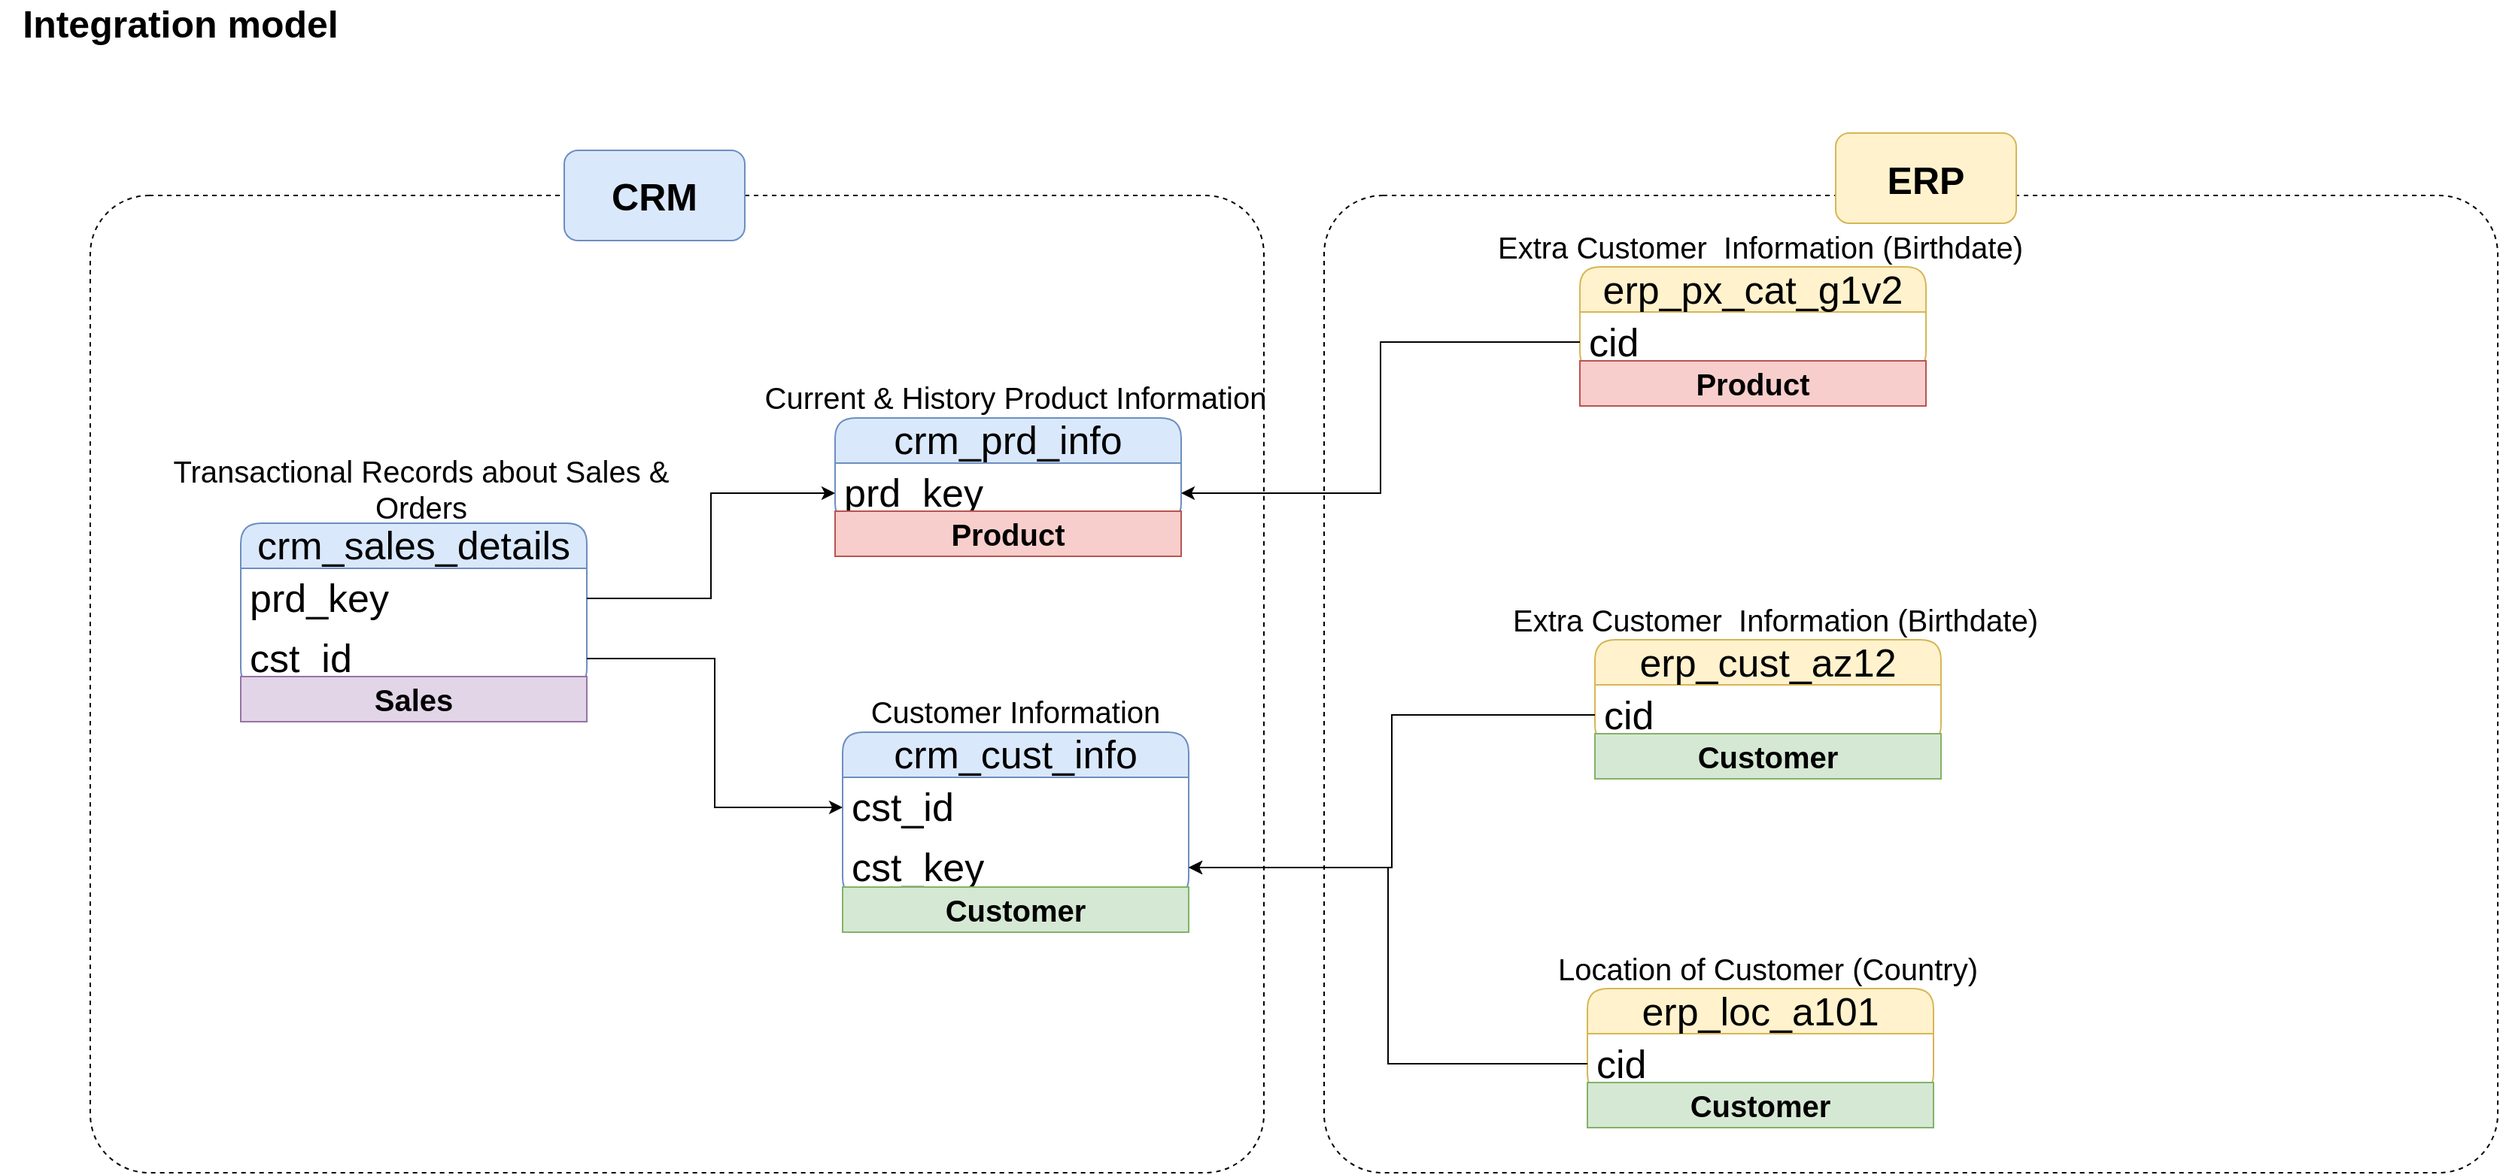 <mxfile version="26.0.9">
  <diagram name="Page-1" id="I_InMKWw7Sy3HNKGzeCr">
    <mxGraphModel dx="2074" dy="1244" grid="1" gridSize="10" guides="1" tooltips="1" connect="1" arrows="1" fold="1" page="1" pageScale="1" pageWidth="1920" pageHeight="1200" math="0" shadow="0">
      <root>
        <mxCell id="0" />
        <mxCell id="1" parent="0" />
        <mxCell id="ZcvGzHDjg2uuRNyxLvDo-1" value="&lt;b&gt;&lt;font style=&quot;font-size: 25px;&quot;&gt;Integration model&lt;/font&gt;&lt;/b&gt;" style="text;html=1;align=center;verticalAlign=middle;whiteSpace=wrap;rounded=0;" parent="1" vertex="1">
          <mxGeometry x="50" y="20" width="240" height="30" as="geometry" />
        </mxCell>
        <mxCell id="ZcvGzHDjg2uuRNyxLvDo-2" value="crm_cust_info" style="swimlane;fontStyle=0;childLayout=stackLayout;horizontal=1;startSize=30;horizontalStack=0;resizeParent=1;resizeParentMax=0;resizeLast=0;collapsible=1;marginBottom=0;whiteSpace=wrap;html=1;rounded=1;fillColor=#dae8fc;strokeColor=#6c8ebf;fontSize=26;" parent="1" vertex="1">
          <mxGeometry x="610" y="507" width="230" height="110" as="geometry" />
        </mxCell>
        <mxCell id="ZcvGzHDjg2uuRNyxLvDo-3" value="cst_id" style="text;strokeColor=none;fillColor=none;align=left;verticalAlign=middle;spacingLeft=4;spacingRight=4;overflow=hidden;points=[[0,0.5],[1,0.5]];portConstraint=eastwest;rotatable=0;whiteSpace=wrap;html=1;fontSize=26;" parent="ZcvGzHDjg2uuRNyxLvDo-2" vertex="1">
          <mxGeometry y="30" width="230" height="40" as="geometry" />
        </mxCell>
        <mxCell id="ZcvGzHDjg2uuRNyxLvDo-19" value="cst_key" style="text;strokeColor=none;fillColor=none;align=left;verticalAlign=middle;spacingLeft=4;spacingRight=4;overflow=hidden;points=[[0,0.5],[1,0.5]];portConstraint=eastwest;rotatable=0;whiteSpace=wrap;html=1;fontSize=26;" parent="ZcvGzHDjg2uuRNyxLvDo-2" vertex="1">
          <mxGeometry y="70" width="230" height="40" as="geometry" />
        </mxCell>
        <mxCell id="ZcvGzHDjg2uuRNyxLvDo-6" value="&lt;font style=&quot;font-size: 20px;&quot;&gt;Customer Information&lt;/font&gt;" style="text;html=1;align=center;verticalAlign=middle;whiteSpace=wrap;rounded=0;" parent="1" vertex="1">
          <mxGeometry x="610" y="478" width="230" height="30" as="geometry" />
        </mxCell>
        <mxCell id="ZcvGzHDjg2uuRNyxLvDo-7" value="crm_prd_info" style="swimlane;fontStyle=0;childLayout=stackLayout;horizontal=1;startSize=30;horizontalStack=0;resizeParent=1;resizeParentMax=0;resizeLast=0;collapsible=1;marginBottom=0;whiteSpace=wrap;html=1;rounded=1;fillColor=#dae8fc;strokeColor=#6c8ebf;fontSize=26;" parent="1" vertex="1">
          <mxGeometry x="605" y="298" width="230" height="70" as="geometry" />
        </mxCell>
        <mxCell id="ZcvGzHDjg2uuRNyxLvDo-8" value="prd_key" style="text;strokeColor=none;fillColor=none;align=left;verticalAlign=middle;spacingLeft=4;spacingRight=4;overflow=hidden;points=[[0,0.5],[1,0.5]];portConstraint=eastwest;rotatable=0;whiteSpace=wrap;html=1;fontSize=26;" parent="ZcvGzHDjg2uuRNyxLvDo-7" vertex="1">
          <mxGeometry y="30" width="230" height="40" as="geometry" />
        </mxCell>
        <mxCell id="ZcvGzHDjg2uuRNyxLvDo-9" value="&lt;font style=&quot;font-size: 20px;&quot;&gt;Current &amp;amp; History Product Information&lt;/font&gt;" style="text;html=1;align=center;verticalAlign=middle;whiteSpace=wrap;rounded=0;" parent="1" vertex="1">
          <mxGeometry x="545" y="269" width="360" height="30" as="geometry" />
        </mxCell>
        <mxCell id="ZcvGzHDjg2uuRNyxLvDo-10" value="crm_sales_details" style="swimlane;fontStyle=0;childLayout=stackLayout;horizontal=1;startSize=30;horizontalStack=0;resizeParent=1;resizeParentMax=0;resizeLast=0;collapsible=1;marginBottom=0;whiteSpace=wrap;html=1;rounded=1;fillColor=#dae8fc;strokeColor=#6c8ebf;fontSize=26;" parent="1" vertex="1">
          <mxGeometry x="210" y="368" width="230" height="110" as="geometry" />
        </mxCell>
        <mxCell id="ZcvGzHDjg2uuRNyxLvDo-11" value="prd_key" style="text;strokeColor=none;fillColor=none;align=left;verticalAlign=middle;spacingLeft=4;spacingRight=4;overflow=hidden;points=[[0,0.5],[1,0.5]];portConstraint=eastwest;rotatable=0;whiteSpace=wrap;html=1;fontSize=26;" parent="ZcvGzHDjg2uuRNyxLvDo-10" vertex="1">
          <mxGeometry y="30" width="230" height="40" as="geometry" />
        </mxCell>
        <mxCell id="ZcvGzHDjg2uuRNyxLvDo-13" value="cst_id" style="text;strokeColor=none;fillColor=none;align=left;verticalAlign=middle;spacingLeft=4;spacingRight=4;overflow=hidden;points=[[0,0.5],[1,0.5]];portConstraint=eastwest;rotatable=0;whiteSpace=wrap;html=1;fontSize=26;" parent="ZcvGzHDjg2uuRNyxLvDo-10" vertex="1">
          <mxGeometry y="70" width="230" height="40" as="geometry" />
        </mxCell>
        <mxCell id="ZcvGzHDjg2uuRNyxLvDo-12" value="&lt;font style=&quot;font-size: 20px;&quot;&gt;Transactional Records about Sales &amp;amp; Orders&lt;/font&gt;" style="text;html=1;align=center;verticalAlign=middle;whiteSpace=wrap;rounded=0;" parent="1" vertex="1">
          <mxGeometry x="150" y="320" width="360" height="49" as="geometry" />
        </mxCell>
        <mxCell id="ZcvGzHDjg2uuRNyxLvDo-14" style="edgeStyle=orthogonalEdgeStyle;rounded=0;orthogonalLoop=1;jettySize=auto;html=1;entryX=0;entryY=0.5;entryDx=0;entryDy=0;" parent="1" source="ZcvGzHDjg2uuRNyxLvDo-13" target="ZcvGzHDjg2uuRNyxLvDo-3" edge="1">
          <mxGeometry relative="1" as="geometry" />
        </mxCell>
        <mxCell id="ZcvGzHDjg2uuRNyxLvDo-15" style="edgeStyle=orthogonalEdgeStyle;rounded=0;orthogonalLoop=1;jettySize=auto;html=1;entryX=0;entryY=0.5;entryDx=0;entryDy=0;" parent="1" source="ZcvGzHDjg2uuRNyxLvDo-11" target="ZcvGzHDjg2uuRNyxLvDo-8" edge="1">
          <mxGeometry relative="1" as="geometry" />
        </mxCell>
        <mxCell id="ZcvGzHDjg2uuRNyxLvDo-16" value="erp_cust_az12" style="swimlane;fontStyle=0;childLayout=stackLayout;horizontal=1;startSize=30;horizontalStack=0;resizeParent=1;resizeParentMax=0;resizeLast=0;collapsible=1;marginBottom=0;whiteSpace=wrap;html=1;rounded=1;fillColor=#fff2cc;strokeColor=#d6b656;fontSize=26;" parent="1" vertex="1">
          <mxGeometry x="1110" y="445.5" width="230" height="70" as="geometry" />
        </mxCell>
        <mxCell id="ZcvGzHDjg2uuRNyxLvDo-17" value="cid" style="text;strokeColor=none;fillColor=none;align=left;verticalAlign=middle;spacingLeft=4;spacingRight=4;overflow=hidden;points=[[0,0.5],[1,0.5]];portConstraint=eastwest;rotatable=0;whiteSpace=wrap;html=1;fontSize=26;" parent="ZcvGzHDjg2uuRNyxLvDo-16" vertex="1">
          <mxGeometry y="30" width="230" height="40" as="geometry" />
        </mxCell>
        <mxCell id="ZcvGzHDjg2uuRNyxLvDo-18" value="&lt;font style=&quot;font-size: 20px;&quot;&gt;Extra Customer&amp;nbsp; Information (Birthdate)&lt;/font&gt;" style="text;html=1;align=center;verticalAlign=middle;whiteSpace=wrap;rounded=0;" parent="1" vertex="1">
          <mxGeometry x="1050" y="416.5" width="360" height="30" as="geometry" />
        </mxCell>
        <mxCell id="ZcvGzHDjg2uuRNyxLvDo-20" style="edgeStyle=orthogonalEdgeStyle;rounded=0;orthogonalLoop=1;jettySize=auto;html=1;entryX=1;entryY=0.5;entryDx=0;entryDy=0;" parent="1" source="ZcvGzHDjg2uuRNyxLvDo-17" target="ZcvGzHDjg2uuRNyxLvDo-19" edge="1">
          <mxGeometry relative="1" as="geometry" />
        </mxCell>
        <mxCell id="ZcvGzHDjg2uuRNyxLvDo-23" value="erp_loc_a101" style="swimlane;fontStyle=0;childLayout=stackLayout;horizontal=1;startSize=30;horizontalStack=0;resizeParent=1;resizeParentMax=0;resizeLast=0;collapsible=1;marginBottom=0;whiteSpace=wrap;html=1;rounded=1;fillColor=#fff2cc;strokeColor=#d6b656;fontSize=26;" parent="1" vertex="1">
          <mxGeometry x="1105" y="677.5" width="230" height="70" as="geometry" />
        </mxCell>
        <mxCell id="ZcvGzHDjg2uuRNyxLvDo-24" value="cid" style="text;strokeColor=none;fillColor=none;align=left;verticalAlign=middle;spacingLeft=4;spacingRight=4;overflow=hidden;points=[[0,0.5],[1,0.5]];portConstraint=eastwest;rotatable=0;whiteSpace=wrap;html=1;fontSize=26;" parent="ZcvGzHDjg2uuRNyxLvDo-23" vertex="1">
          <mxGeometry y="30" width="230" height="40" as="geometry" />
        </mxCell>
        <mxCell id="ZcvGzHDjg2uuRNyxLvDo-25" value="&lt;font style=&quot;font-size: 20px;&quot;&gt;Location of Customer (Country)&lt;/font&gt;" style="text;html=1;align=center;verticalAlign=middle;whiteSpace=wrap;rounded=0;" parent="1" vertex="1">
          <mxGeometry x="1045" y="648.5" width="360" height="30" as="geometry" />
        </mxCell>
        <mxCell id="ZcvGzHDjg2uuRNyxLvDo-26" style="edgeStyle=orthogonalEdgeStyle;rounded=0;orthogonalLoop=1;jettySize=auto;html=1;" parent="1" source="ZcvGzHDjg2uuRNyxLvDo-24" target="ZcvGzHDjg2uuRNyxLvDo-19" edge="1">
          <mxGeometry relative="1" as="geometry" />
        </mxCell>
        <mxCell id="ZcvGzHDjg2uuRNyxLvDo-27" value="erp_px_cat_g1v2" style="swimlane;fontStyle=0;childLayout=stackLayout;horizontal=1;startSize=30;horizontalStack=0;resizeParent=1;resizeParentMax=0;resizeLast=0;collapsible=1;marginBottom=0;whiteSpace=wrap;html=1;rounded=1;fillColor=#fff2cc;strokeColor=#d6b656;fontSize=26;" parent="1" vertex="1">
          <mxGeometry x="1100" y="197.5" width="230" height="70" as="geometry" />
        </mxCell>
        <mxCell id="ZcvGzHDjg2uuRNyxLvDo-28" value="cid" style="text;strokeColor=none;fillColor=none;align=left;verticalAlign=middle;spacingLeft=4;spacingRight=4;overflow=hidden;points=[[0,0.5],[1,0.5]];portConstraint=eastwest;rotatable=0;whiteSpace=wrap;html=1;fontSize=26;" parent="ZcvGzHDjg2uuRNyxLvDo-27" vertex="1">
          <mxGeometry y="30" width="230" height="40" as="geometry" />
        </mxCell>
        <mxCell id="ZcvGzHDjg2uuRNyxLvDo-29" value="&lt;font style=&quot;font-size: 20px;&quot;&gt;Extra Customer&amp;nbsp; Information (Birthdate)&lt;/font&gt;" style="text;html=1;align=center;verticalAlign=middle;whiteSpace=wrap;rounded=0;" parent="1" vertex="1">
          <mxGeometry x="1040" y="168.5" width="360" height="30" as="geometry" />
        </mxCell>
        <mxCell id="ZcvGzHDjg2uuRNyxLvDo-30" style="edgeStyle=orthogonalEdgeStyle;rounded=0;orthogonalLoop=1;jettySize=auto;html=1;" parent="1" source="ZcvGzHDjg2uuRNyxLvDo-28" target="ZcvGzHDjg2uuRNyxLvDo-8" edge="1">
          <mxGeometry relative="1" as="geometry" />
        </mxCell>
        <mxCell id="ZcvGzHDjg2uuRNyxLvDo-31" value="" style="rounded=1;whiteSpace=wrap;html=1;arcSize=6;fillColor=none;dashed=1;" parent="1" vertex="1">
          <mxGeometry x="110" y="150" width="780" height="650" as="geometry" />
        </mxCell>
        <mxCell id="ZcvGzHDjg2uuRNyxLvDo-32" value="&lt;b style=&quot;&quot;&gt;&lt;font style=&quot;font-size: 25px;&quot;&gt;CRM&lt;/font&gt;&lt;/b&gt;" style="rounded=1;whiteSpace=wrap;html=1;fillColor=#dae8fc;strokeColor=#6c8ebf;" parent="1" vertex="1">
          <mxGeometry x="425" y="120" width="120" height="60" as="geometry" />
        </mxCell>
        <mxCell id="ZcvGzHDjg2uuRNyxLvDo-34" value="" style="rounded=1;whiteSpace=wrap;html=1;arcSize=6;fillColor=none;dashed=1;" parent="1" vertex="1">
          <mxGeometry x="930" y="150" width="780" height="650" as="geometry" />
        </mxCell>
        <mxCell id="ZcvGzHDjg2uuRNyxLvDo-35" value="&lt;span style=&quot;font-size: 25px;&quot;&gt;&lt;b&gt;ERP&lt;/b&gt;&lt;/span&gt;" style="rounded=1;whiteSpace=wrap;html=1;fillColor=#fff2cc;strokeColor=#d6b656;" parent="1" vertex="1">
          <mxGeometry x="1270" y="108.5" width="120" height="60" as="geometry" />
        </mxCell>
        <mxCell id="CJQoQxPDZFZqDJSib1Ea-1" value="Product" style="text;html=1;strokeColor=#b85450;fillColor=#f8cecc;align=center;verticalAlign=middle;whiteSpace=wrap;overflow=hidden;fontSize=20;fontStyle=1" vertex="1" parent="1">
          <mxGeometry x="605" y="360" width="230" height="30" as="geometry" />
        </mxCell>
        <mxCell id="CJQoQxPDZFZqDJSib1Ea-2" value="Product" style="text;html=1;strokeColor=#b85450;fillColor=#f8cecc;align=center;verticalAlign=middle;whiteSpace=wrap;overflow=hidden;fontSize=20;fontStyle=1" vertex="1" parent="1">
          <mxGeometry x="1100" y="260" width="230" height="30" as="geometry" />
        </mxCell>
        <mxCell id="CJQoQxPDZFZqDJSib1Ea-3" value="Customer" style="text;html=1;strokeColor=#82b366;fillColor=#d5e8d4;align=center;verticalAlign=middle;whiteSpace=wrap;overflow=hidden;fontSize=20;fontStyle=1" vertex="1" parent="1">
          <mxGeometry x="610" y="610" width="230" height="30" as="geometry" />
        </mxCell>
        <mxCell id="CJQoQxPDZFZqDJSib1Ea-4" value="Customer" style="text;html=1;strokeColor=#82b366;fillColor=#d5e8d4;align=center;verticalAlign=middle;whiteSpace=wrap;overflow=hidden;fontSize=20;fontStyle=1" vertex="1" parent="1">
          <mxGeometry x="1110" y="508" width="230" height="30" as="geometry" />
        </mxCell>
        <mxCell id="CJQoQxPDZFZqDJSib1Ea-5" value="Customer" style="text;html=1;strokeColor=#82b366;fillColor=#d5e8d4;align=center;verticalAlign=middle;whiteSpace=wrap;overflow=hidden;fontSize=20;fontStyle=1" vertex="1" parent="1">
          <mxGeometry x="1105" y="740" width="230" height="30" as="geometry" />
        </mxCell>
        <mxCell id="CJQoQxPDZFZqDJSib1Ea-6" value="Sales" style="text;html=1;strokeColor=#9673a6;fillColor=#e1d5e7;align=center;verticalAlign=middle;whiteSpace=wrap;overflow=hidden;fontSize=20;fontStyle=1" vertex="1" parent="1">
          <mxGeometry x="210" y="470" width="230" height="30" as="geometry" />
        </mxCell>
      </root>
    </mxGraphModel>
  </diagram>
</mxfile>
